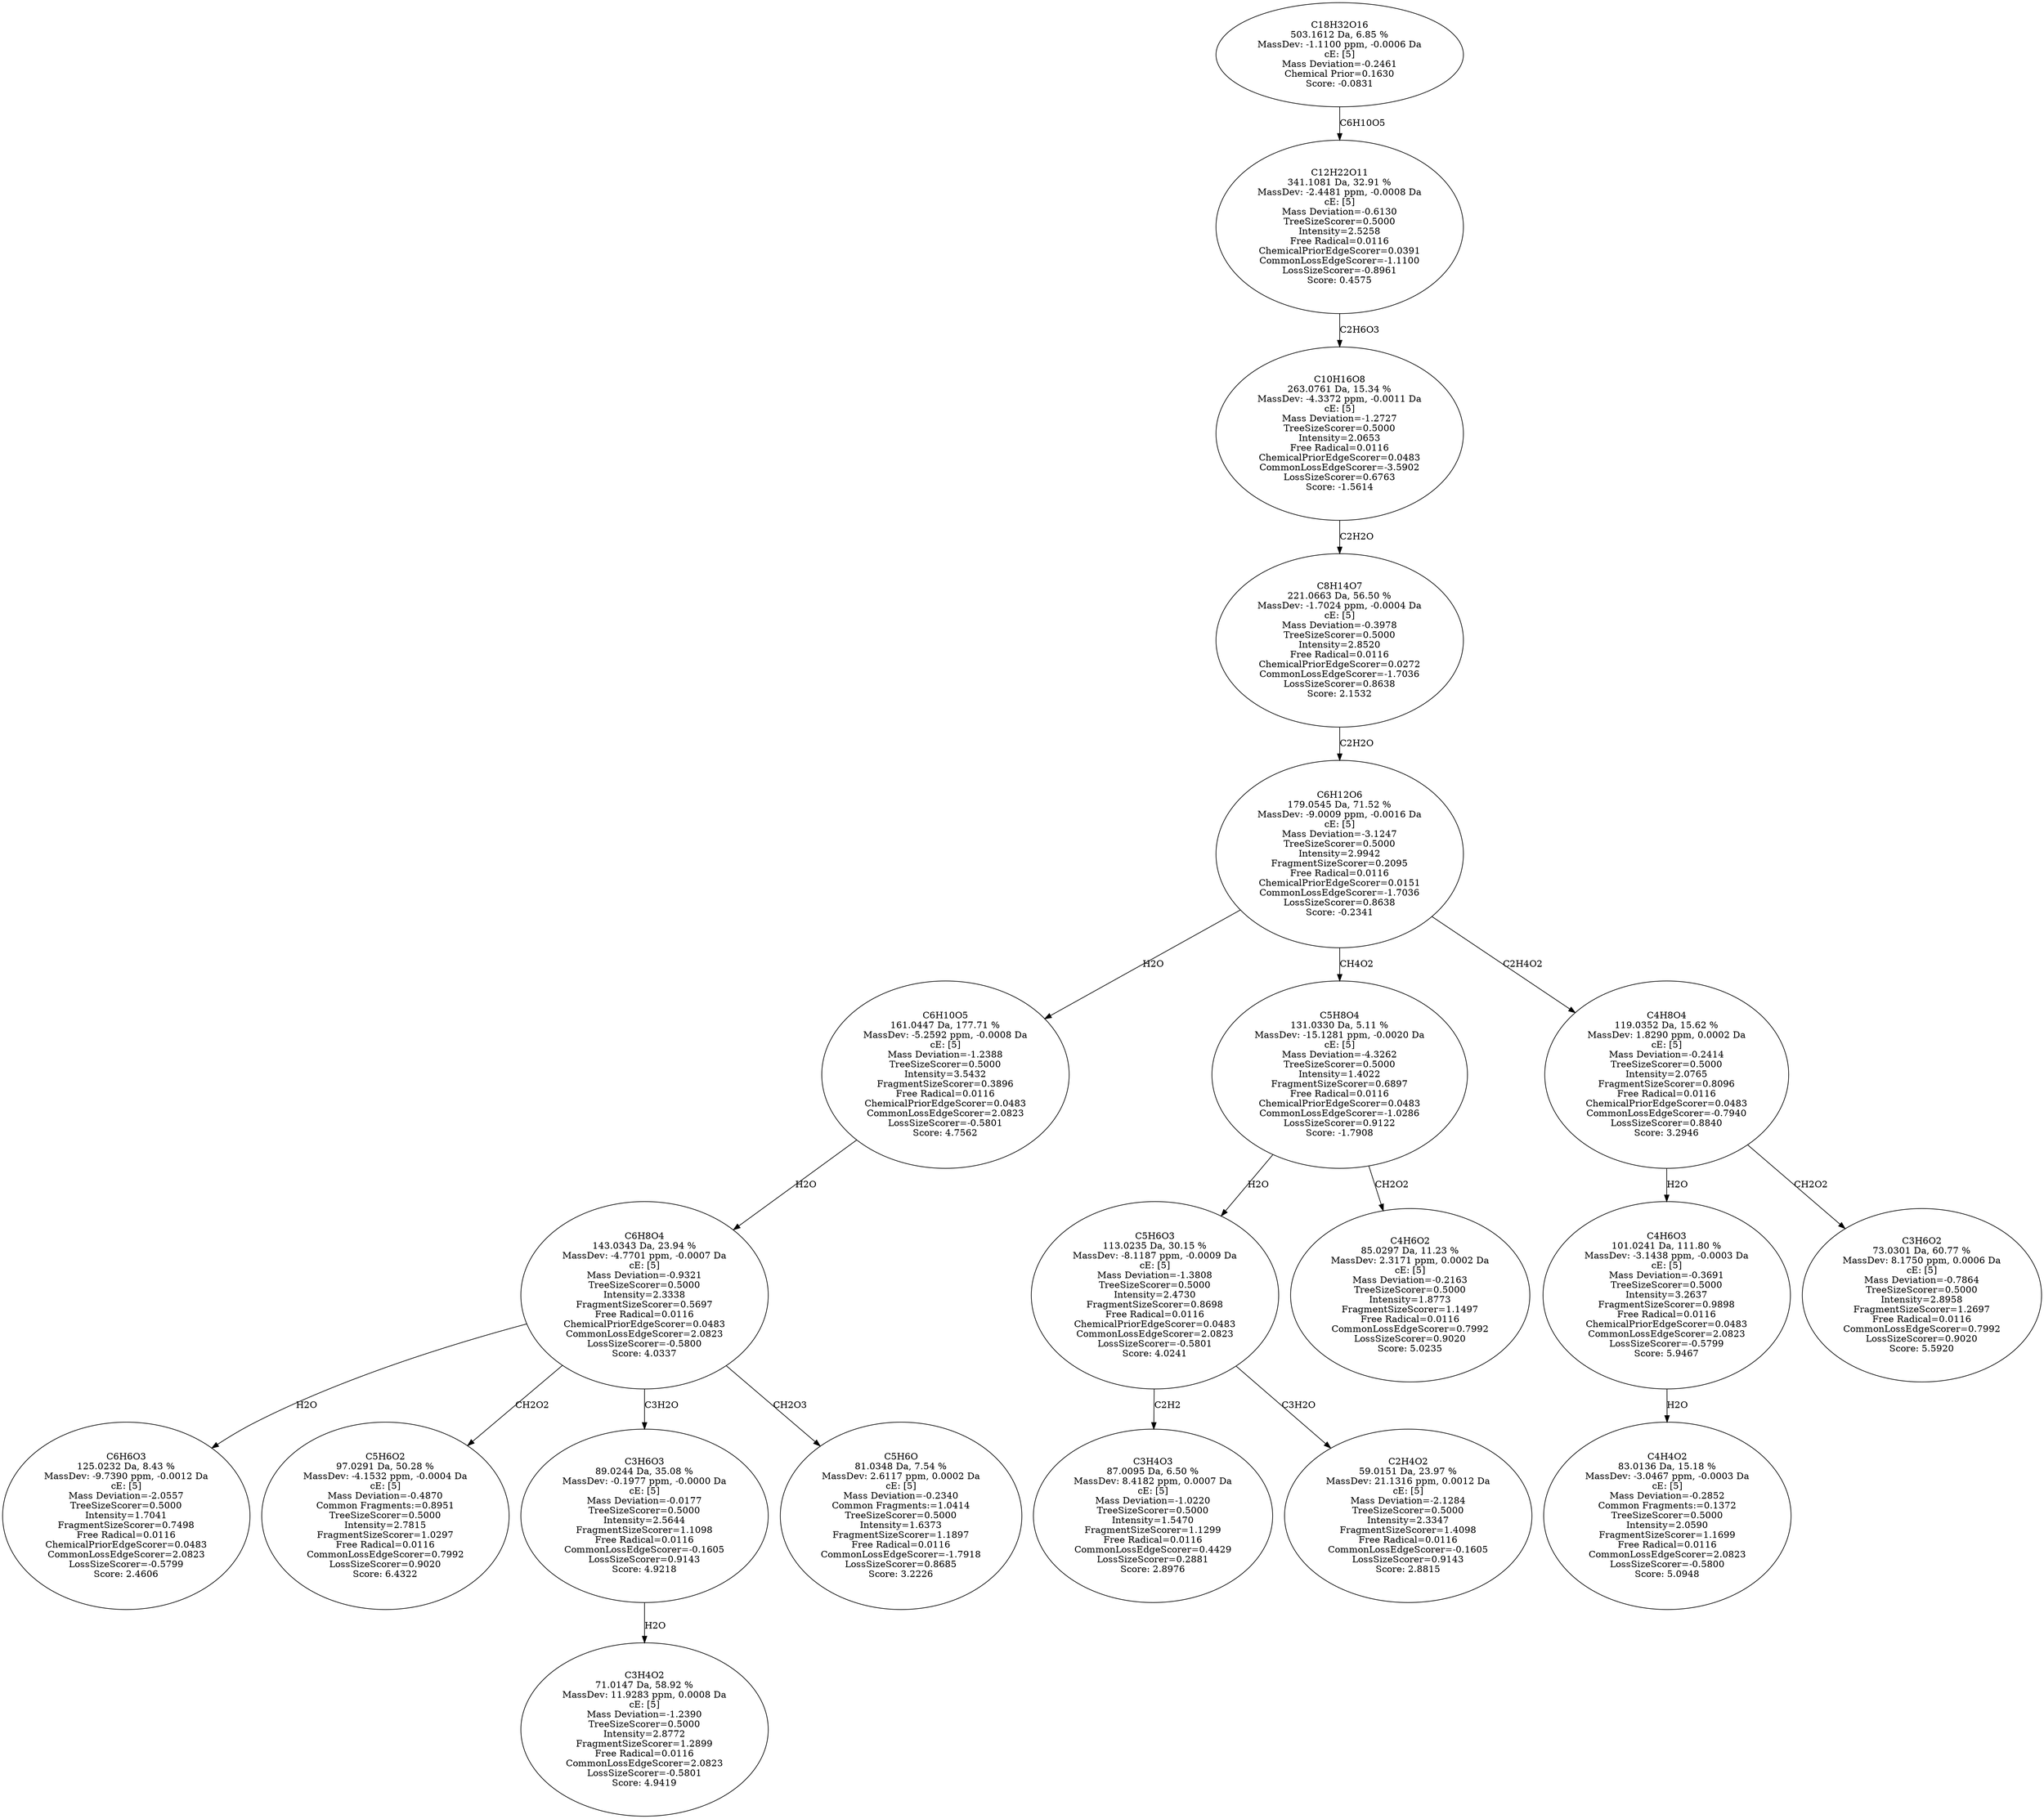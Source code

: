 strict digraph {
v1 [label="C6H6O3\n125.0232 Da, 8.43 %\nMassDev: -9.7390 ppm, -0.0012 Da\ncE: [5]\nMass Deviation=-2.0557\nTreeSizeScorer=0.5000\nIntensity=1.7041\nFragmentSizeScorer=0.7498\nFree Radical=0.0116\nChemicalPriorEdgeScorer=0.0483\nCommonLossEdgeScorer=2.0823\nLossSizeScorer=-0.5799\nScore: 2.4606"];
v2 [label="C5H6O2\n97.0291 Da, 50.28 %\nMassDev: -4.1532 ppm, -0.0004 Da\ncE: [5]\nMass Deviation=-0.4870\nCommon Fragments:=0.8951\nTreeSizeScorer=0.5000\nIntensity=2.7815\nFragmentSizeScorer=1.0297\nFree Radical=0.0116\nCommonLossEdgeScorer=0.7992\nLossSizeScorer=0.9020\nScore: 6.4322"];
v3 [label="C3H4O2\n71.0147 Da, 58.92 %\nMassDev: 11.9283 ppm, 0.0008 Da\ncE: [5]\nMass Deviation=-1.2390\nTreeSizeScorer=0.5000\nIntensity=2.8772\nFragmentSizeScorer=1.2899\nFree Radical=0.0116\nCommonLossEdgeScorer=2.0823\nLossSizeScorer=-0.5801\nScore: 4.9419"];
v4 [label="C3H6O3\n89.0244 Da, 35.08 %\nMassDev: -0.1977 ppm, -0.0000 Da\ncE: [5]\nMass Deviation=-0.0177\nTreeSizeScorer=0.5000\nIntensity=2.5644\nFragmentSizeScorer=1.1098\nFree Radical=0.0116\nCommonLossEdgeScorer=-0.1605\nLossSizeScorer=0.9143\nScore: 4.9218"];
v5 [label="C5H6O\n81.0348 Da, 7.54 %\nMassDev: 2.6117 ppm, 0.0002 Da\ncE: [5]\nMass Deviation=-0.2340\nCommon Fragments:=1.0414\nTreeSizeScorer=0.5000\nIntensity=1.6373\nFragmentSizeScorer=1.1897\nFree Radical=0.0116\nCommonLossEdgeScorer=-1.7918\nLossSizeScorer=0.8685\nScore: 3.2226"];
v6 [label="C6H8O4\n143.0343 Da, 23.94 %\nMassDev: -4.7701 ppm, -0.0007 Da\ncE: [5]\nMass Deviation=-0.9321\nTreeSizeScorer=0.5000\nIntensity=2.3338\nFragmentSizeScorer=0.5697\nFree Radical=0.0116\nChemicalPriorEdgeScorer=0.0483\nCommonLossEdgeScorer=2.0823\nLossSizeScorer=-0.5800\nScore: 4.0337"];
v7 [label="C6H10O5\n161.0447 Da, 177.71 %\nMassDev: -5.2592 ppm, -0.0008 Da\ncE: [5]\nMass Deviation=-1.2388\nTreeSizeScorer=0.5000\nIntensity=3.5432\nFragmentSizeScorer=0.3896\nFree Radical=0.0116\nChemicalPriorEdgeScorer=0.0483\nCommonLossEdgeScorer=2.0823\nLossSizeScorer=-0.5801\nScore: 4.7562"];
v8 [label="C3H4O3\n87.0095 Da, 6.50 %\nMassDev: 8.4182 ppm, 0.0007 Da\ncE: [5]\nMass Deviation=-1.0220\nTreeSizeScorer=0.5000\nIntensity=1.5470\nFragmentSizeScorer=1.1299\nFree Radical=0.0116\nCommonLossEdgeScorer=0.4429\nLossSizeScorer=0.2881\nScore: 2.8976"];
v9 [label="C2H4O2\n59.0151 Da, 23.97 %\nMassDev: 21.1316 ppm, 0.0012 Da\ncE: [5]\nMass Deviation=-2.1284\nTreeSizeScorer=0.5000\nIntensity=2.3347\nFragmentSizeScorer=1.4098\nFree Radical=0.0116\nCommonLossEdgeScorer=-0.1605\nLossSizeScorer=0.9143\nScore: 2.8815"];
v10 [label="C5H6O3\n113.0235 Da, 30.15 %\nMassDev: -8.1187 ppm, -0.0009 Da\ncE: [5]\nMass Deviation=-1.3808\nTreeSizeScorer=0.5000\nIntensity=2.4730\nFragmentSizeScorer=0.8698\nFree Radical=0.0116\nChemicalPriorEdgeScorer=0.0483\nCommonLossEdgeScorer=2.0823\nLossSizeScorer=-0.5801\nScore: 4.0241"];
v11 [label="C4H6O2\n85.0297 Da, 11.23 %\nMassDev: 2.3171 ppm, 0.0002 Da\ncE: [5]\nMass Deviation=-0.2163\nTreeSizeScorer=0.5000\nIntensity=1.8773\nFragmentSizeScorer=1.1497\nFree Radical=0.0116\nCommonLossEdgeScorer=0.7992\nLossSizeScorer=0.9020\nScore: 5.0235"];
v12 [label="C5H8O4\n131.0330 Da, 5.11 %\nMassDev: -15.1281 ppm, -0.0020 Da\ncE: [5]\nMass Deviation=-4.3262\nTreeSizeScorer=0.5000\nIntensity=1.4022\nFragmentSizeScorer=0.6897\nFree Radical=0.0116\nChemicalPriorEdgeScorer=0.0483\nCommonLossEdgeScorer=-1.0286\nLossSizeScorer=0.9122\nScore: -1.7908"];
v13 [label="C4H4O2\n83.0136 Da, 15.18 %\nMassDev: -3.0467 ppm, -0.0003 Da\ncE: [5]\nMass Deviation=-0.2852\nCommon Fragments:=0.1372\nTreeSizeScorer=0.5000\nIntensity=2.0590\nFragmentSizeScorer=1.1699\nFree Radical=0.0116\nCommonLossEdgeScorer=2.0823\nLossSizeScorer=-0.5800\nScore: 5.0948"];
v14 [label="C4H6O3\n101.0241 Da, 111.80 %\nMassDev: -3.1438 ppm, -0.0003 Da\ncE: [5]\nMass Deviation=-0.3691\nTreeSizeScorer=0.5000\nIntensity=3.2637\nFragmentSizeScorer=0.9898\nFree Radical=0.0116\nChemicalPriorEdgeScorer=0.0483\nCommonLossEdgeScorer=2.0823\nLossSizeScorer=-0.5799\nScore: 5.9467"];
v15 [label="C3H6O2\n73.0301 Da, 60.77 %\nMassDev: 8.1750 ppm, 0.0006 Da\ncE: [5]\nMass Deviation=-0.7864\nTreeSizeScorer=0.5000\nIntensity=2.8958\nFragmentSizeScorer=1.2697\nFree Radical=0.0116\nCommonLossEdgeScorer=0.7992\nLossSizeScorer=0.9020\nScore: 5.5920"];
v16 [label="C4H8O4\n119.0352 Da, 15.62 %\nMassDev: 1.8290 ppm, 0.0002 Da\ncE: [5]\nMass Deviation=-0.2414\nTreeSizeScorer=0.5000\nIntensity=2.0765\nFragmentSizeScorer=0.8096\nFree Radical=0.0116\nChemicalPriorEdgeScorer=0.0483\nCommonLossEdgeScorer=-0.7940\nLossSizeScorer=0.8840\nScore: 3.2946"];
v17 [label="C6H12O6\n179.0545 Da, 71.52 %\nMassDev: -9.0009 ppm, -0.0016 Da\ncE: [5]\nMass Deviation=-3.1247\nTreeSizeScorer=0.5000\nIntensity=2.9942\nFragmentSizeScorer=0.2095\nFree Radical=0.0116\nChemicalPriorEdgeScorer=0.0151\nCommonLossEdgeScorer=-1.7036\nLossSizeScorer=0.8638\nScore: -0.2341"];
v18 [label="C8H14O7\n221.0663 Da, 56.50 %\nMassDev: -1.7024 ppm, -0.0004 Da\ncE: [5]\nMass Deviation=-0.3978\nTreeSizeScorer=0.5000\nIntensity=2.8520\nFree Radical=0.0116\nChemicalPriorEdgeScorer=0.0272\nCommonLossEdgeScorer=-1.7036\nLossSizeScorer=0.8638\nScore: 2.1532"];
v19 [label="C10H16O8\n263.0761 Da, 15.34 %\nMassDev: -4.3372 ppm, -0.0011 Da\ncE: [5]\nMass Deviation=-1.2727\nTreeSizeScorer=0.5000\nIntensity=2.0653\nFree Radical=0.0116\nChemicalPriorEdgeScorer=0.0483\nCommonLossEdgeScorer=-3.5902\nLossSizeScorer=0.6763\nScore: -1.5614"];
v20 [label="C12H22O11\n341.1081 Da, 32.91 %\nMassDev: -2.4481 ppm, -0.0008 Da\ncE: [5]\nMass Deviation=-0.6130\nTreeSizeScorer=0.5000\nIntensity=2.5258\nFree Radical=0.0116\nChemicalPriorEdgeScorer=0.0391\nCommonLossEdgeScorer=-1.1100\nLossSizeScorer=-0.8961\nScore: 0.4575"];
v21 [label="C18H32O16\n503.1612 Da, 6.85 %\nMassDev: -1.1100 ppm, -0.0006 Da\ncE: [5]\nMass Deviation=-0.2461\nChemical Prior=0.1630\nScore: -0.0831"];
v6 -> v1 [label="H2O"];
v6 -> v2 [label="CH2O2"];
v4 -> v3 [label="H2O"];
v6 -> v4 [label="C3H2O"];
v6 -> v5 [label="CH2O3"];
v7 -> v6 [label="H2O"];
v17 -> v7 [label="H2O"];
v10 -> v8 [label="C2H2"];
v10 -> v9 [label="C3H2O"];
v12 -> v10 [label="H2O"];
v12 -> v11 [label="CH2O2"];
v17 -> v12 [label="CH4O2"];
v14 -> v13 [label="H2O"];
v16 -> v14 [label="H2O"];
v16 -> v15 [label="CH2O2"];
v17 -> v16 [label="C2H4O2"];
v18 -> v17 [label="C2H2O"];
v19 -> v18 [label="C2H2O"];
v20 -> v19 [label="C2H6O3"];
v21 -> v20 [label="C6H10O5"];
}